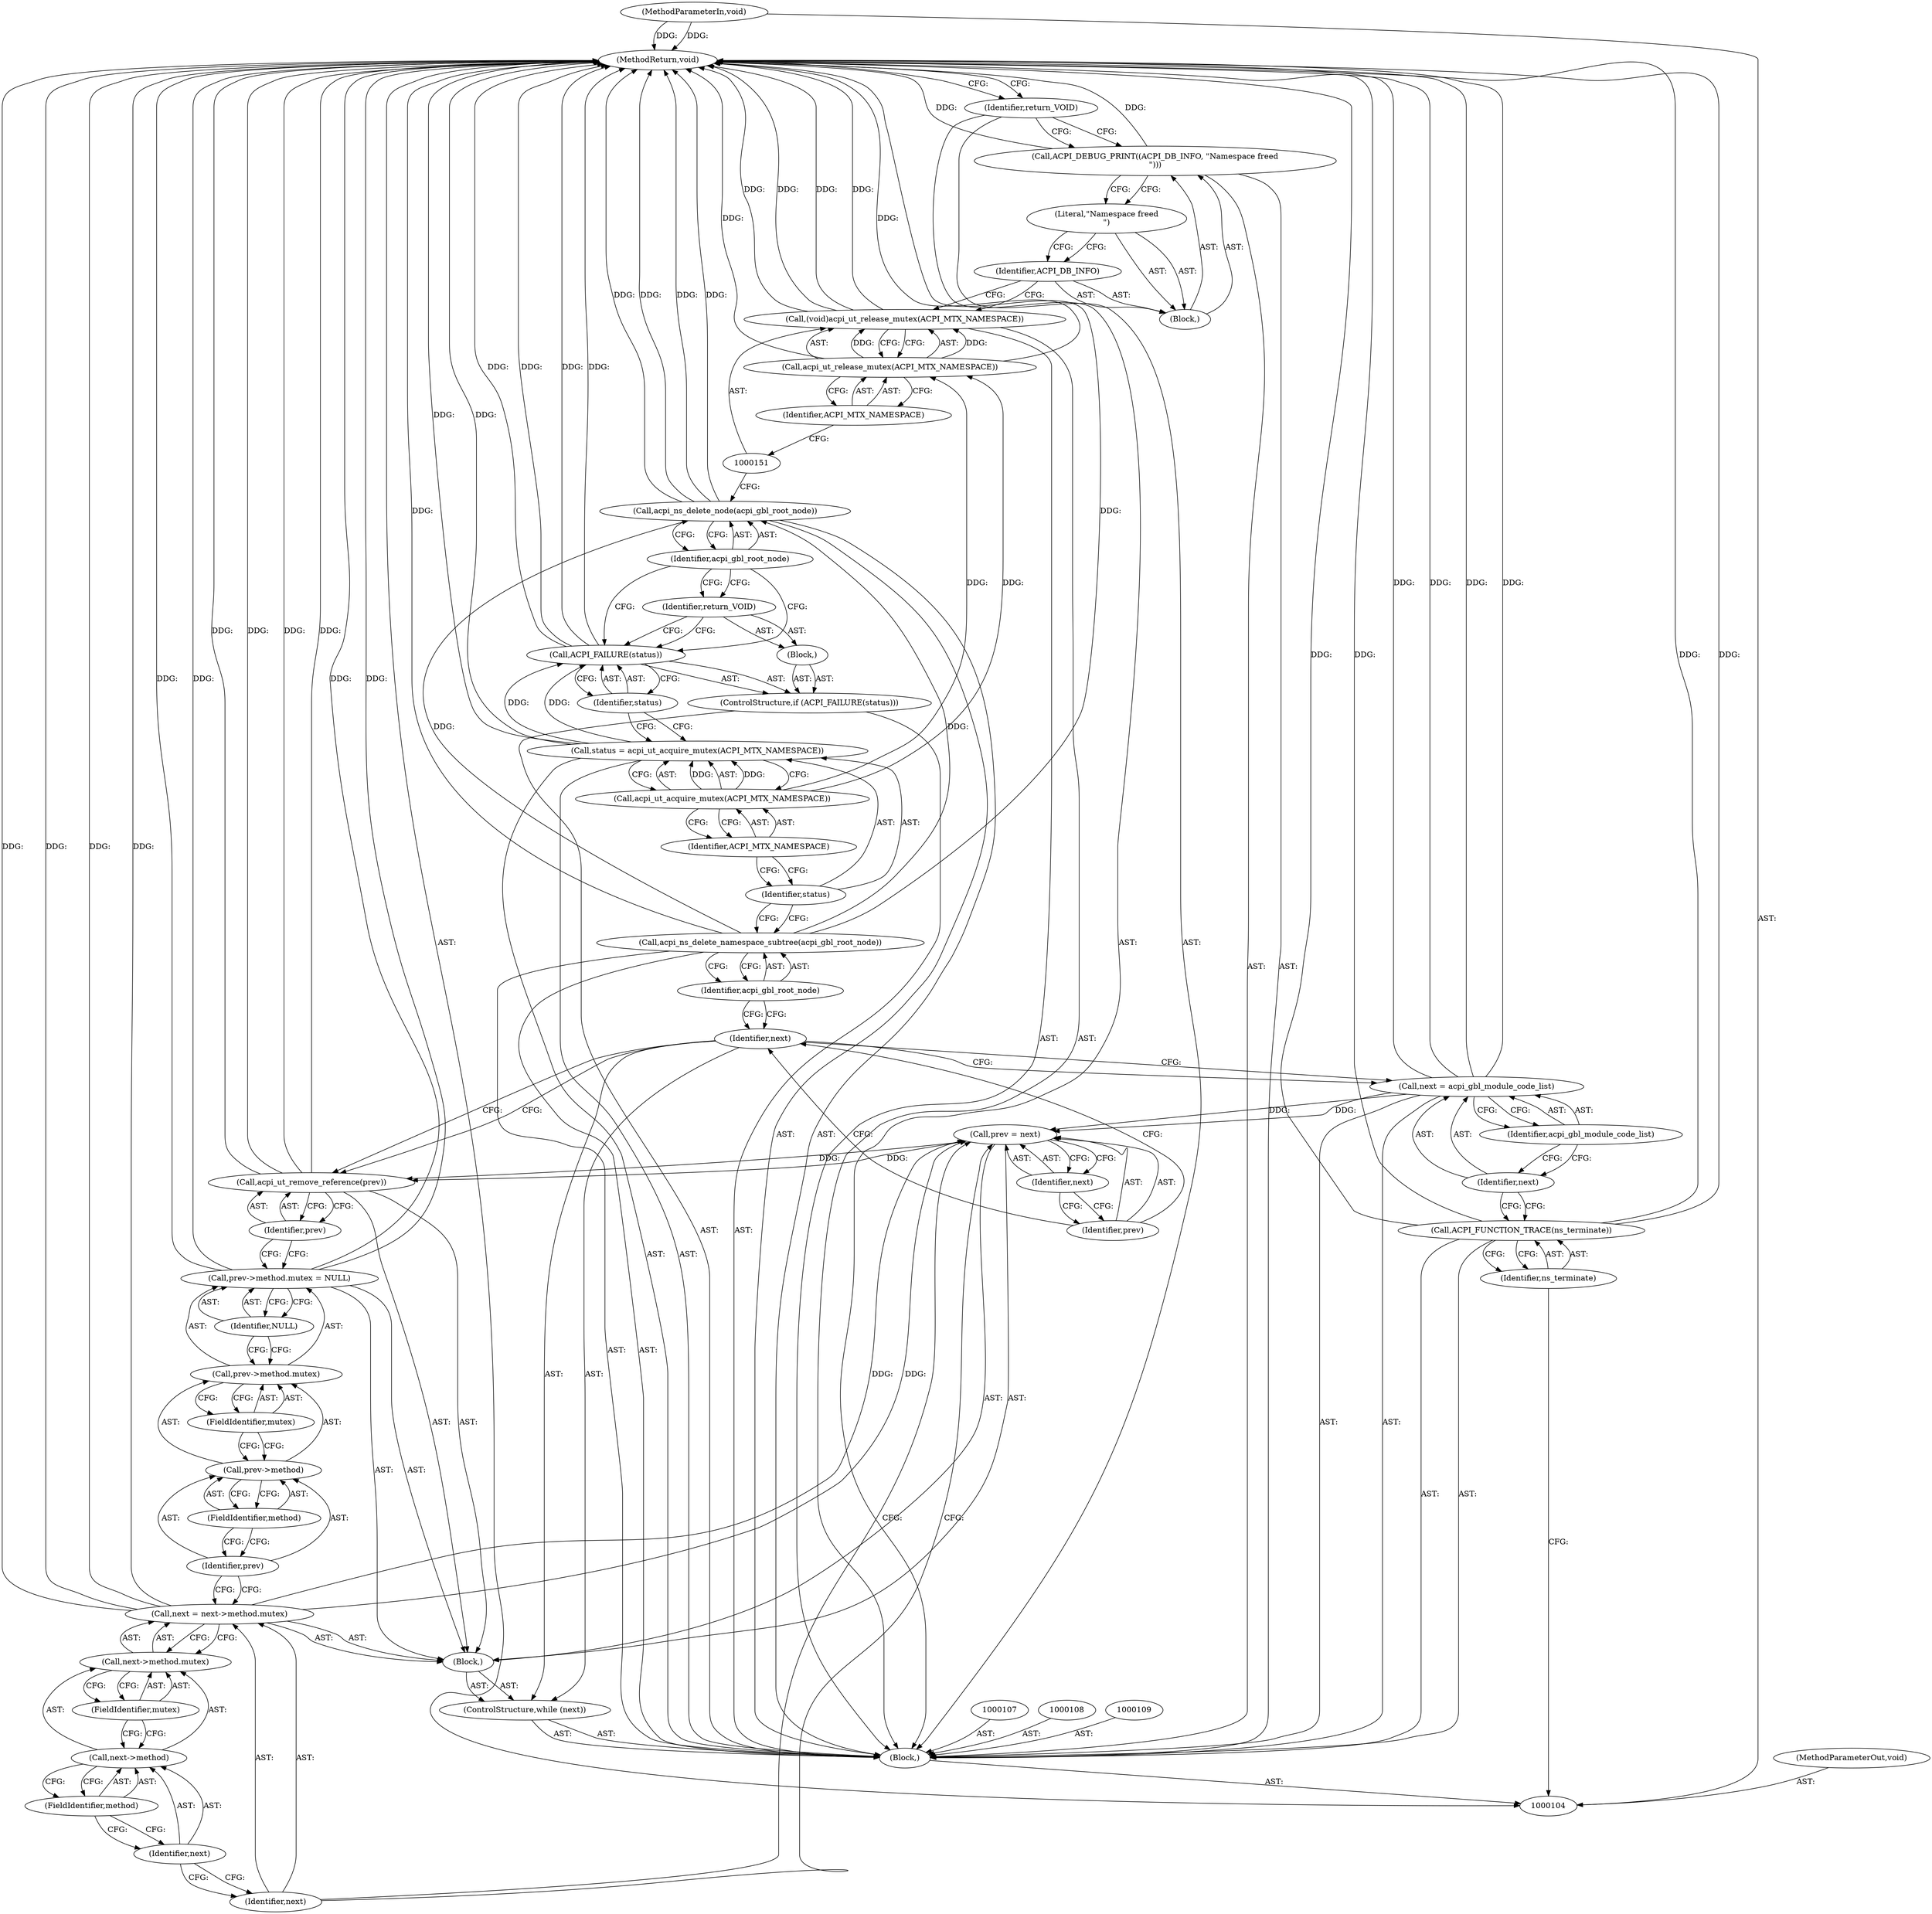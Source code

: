 digraph "0_linux_3b2d69114fefa474fca542e51119036dceb4aa6f" {
"1000159" [label="(MethodReturn,void)"];
"1000105" [label="(MethodParameterIn,void)"];
"1000218" [label="(MethodParameterOut,void)"];
"1000112" [label="(Call,next = acpi_gbl_module_code_list)"];
"1000113" [label="(Identifier,next)"];
"1000114" [label="(Identifier,acpi_gbl_module_code_list)"];
"1000115" [label="(ControlStructure,while (next))"];
"1000117" [label="(Block,)"];
"1000116" [label="(Identifier,next)"];
"1000118" [label="(Call,prev = next)"];
"1000119" [label="(Identifier,prev)"];
"1000120" [label="(Identifier,next)"];
"1000126" [label="(FieldIdentifier,method)"];
"1000121" [label="(Call,next = next->method.mutex)"];
"1000122" [label="(Identifier,next)"];
"1000127" [label="(FieldIdentifier,mutex)"];
"1000123" [label="(Call,next->method.mutex)"];
"1000124" [label="(Call,next->method)"];
"1000125" [label="(Identifier,next)"];
"1000133" [label="(FieldIdentifier,mutex)"];
"1000128" [label="(Call,prev->method.mutex = NULL)"];
"1000129" [label="(Call,prev->method.mutex)"];
"1000130" [label="(Call,prev->method)"];
"1000131" [label="(Identifier,prev)"];
"1000134" [label="(Identifier,NULL)"];
"1000132" [label="(FieldIdentifier,method)"];
"1000135" [label="(Call,acpi_ut_remove_reference(prev))"];
"1000136" [label="(Identifier,prev)"];
"1000106" [label="(Block,)"];
"1000137" [label="(Call,acpi_ns_delete_namespace_subtree(acpi_gbl_root_node))"];
"1000138" [label="(Identifier,acpi_gbl_root_node)"];
"1000139" [label="(Call,status = acpi_ut_acquire_mutex(ACPI_MTX_NAMESPACE))"];
"1000140" [label="(Identifier,status)"];
"1000141" [label="(Call,acpi_ut_acquire_mutex(ACPI_MTX_NAMESPACE))"];
"1000142" [label="(Identifier,ACPI_MTX_NAMESPACE)"];
"1000143" [label="(ControlStructure,if (ACPI_FAILURE(status)))"];
"1000145" [label="(Identifier,status)"];
"1000146" [label="(Block,)"];
"1000144" [label="(Call,ACPI_FAILURE(status))"];
"1000147" [label="(Identifier,return_VOID)"];
"1000148" [label="(Call,acpi_ns_delete_node(acpi_gbl_root_node))"];
"1000149" [label="(Identifier,acpi_gbl_root_node)"];
"1000150" [label="(Call,(void)acpi_ut_release_mutex(ACPI_MTX_NAMESPACE))"];
"1000153" [label="(Identifier,ACPI_MTX_NAMESPACE)"];
"1000152" [label="(Call,acpi_ut_release_mutex(ACPI_MTX_NAMESPACE))"];
"1000154" [label="(Call,ACPI_DEBUG_PRINT((ACPI_DB_INFO, \"Namespace freed\n\")))"];
"1000155" [label="(Block,)"];
"1000156" [label="(Identifier,ACPI_DB_INFO)"];
"1000157" [label="(Literal,\"Namespace freed\n\")"];
"1000158" [label="(Identifier,return_VOID)"];
"1000110" [label="(Call,ACPI_FUNCTION_TRACE(ns_terminate))"];
"1000111" [label="(Identifier,ns_terminate)"];
"1000159" -> "1000104"  [label="AST: "];
"1000159" -> "1000158"  [label="CFG: "];
"1000105" -> "1000159"  [label="DDG: "];
"1000112" -> "1000159"  [label="DDG: "];
"1000112" -> "1000159"  [label="DDG: "];
"1000150" -> "1000159"  [label="DDG: "];
"1000150" -> "1000159"  [label="DDG: "];
"1000152" -> "1000159"  [label="DDG: "];
"1000154" -> "1000159"  [label="DDG: "];
"1000110" -> "1000159"  [label="DDG: "];
"1000110" -> "1000159"  [label="DDG: "];
"1000137" -> "1000159"  [label="DDG: "];
"1000121" -> "1000159"  [label="DDG: "];
"1000121" -> "1000159"  [label="DDG: "];
"1000139" -> "1000159"  [label="DDG: "];
"1000128" -> "1000159"  [label="DDG: "];
"1000128" -> "1000159"  [label="DDG: "];
"1000144" -> "1000159"  [label="DDG: "];
"1000144" -> "1000159"  [label="DDG: "];
"1000148" -> "1000159"  [label="DDG: "];
"1000148" -> "1000159"  [label="DDG: "];
"1000135" -> "1000159"  [label="DDG: "];
"1000135" -> "1000159"  [label="DDG: "];
"1000105" -> "1000104"  [label="AST: "];
"1000105" -> "1000159"  [label="DDG: "];
"1000218" -> "1000104"  [label="AST: "];
"1000112" -> "1000106"  [label="AST: "];
"1000112" -> "1000114"  [label="CFG: "];
"1000113" -> "1000112"  [label="AST: "];
"1000114" -> "1000112"  [label="AST: "];
"1000116" -> "1000112"  [label="CFG: "];
"1000112" -> "1000159"  [label="DDG: "];
"1000112" -> "1000159"  [label="DDG: "];
"1000112" -> "1000118"  [label="DDG: "];
"1000113" -> "1000112"  [label="AST: "];
"1000113" -> "1000110"  [label="CFG: "];
"1000114" -> "1000113"  [label="CFG: "];
"1000114" -> "1000112"  [label="AST: "];
"1000114" -> "1000113"  [label="CFG: "];
"1000112" -> "1000114"  [label="CFG: "];
"1000115" -> "1000106"  [label="AST: "];
"1000116" -> "1000115"  [label="AST: "];
"1000117" -> "1000115"  [label="AST: "];
"1000117" -> "1000115"  [label="AST: "];
"1000118" -> "1000117"  [label="AST: "];
"1000121" -> "1000117"  [label="AST: "];
"1000128" -> "1000117"  [label="AST: "];
"1000135" -> "1000117"  [label="AST: "];
"1000116" -> "1000115"  [label="AST: "];
"1000116" -> "1000135"  [label="CFG: "];
"1000116" -> "1000112"  [label="CFG: "];
"1000119" -> "1000116"  [label="CFG: "];
"1000138" -> "1000116"  [label="CFG: "];
"1000118" -> "1000117"  [label="AST: "];
"1000118" -> "1000120"  [label="CFG: "];
"1000119" -> "1000118"  [label="AST: "];
"1000120" -> "1000118"  [label="AST: "];
"1000122" -> "1000118"  [label="CFG: "];
"1000112" -> "1000118"  [label="DDG: "];
"1000121" -> "1000118"  [label="DDG: "];
"1000118" -> "1000135"  [label="DDG: "];
"1000119" -> "1000118"  [label="AST: "];
"1000119" -> "1000116"  [label="CFG: "];
"1000120" -> "1000119"  [label="CFG: "];
"1000120" -> "1000118"  [label="AST: "];
"1000120" -> "1000119"  [label="CFG: "];
"1000118" -> "1000120"  [label="CFG: "];
"1000126" -> "1000124"  [label="AST: "];
"1000126" -> "1000125"  [label="CFG: "];
"1000124" -> "1000126"  [label="CFG: "];
"1000121" -> "1000117"  [label="AST: "];
"1000121" -> "1000123"  [label="CFG: "];
"1000122" -> "1000121"  [label="AST: "];
"1000123" -> "1000121"  [label="AST: "];
"1000131" -> "1000121"  [label="CFG: "];
"1000121" -> "1000159"  [label="DDG: "];
"1000121" -> "1000159"  [label="DDG: "];
"1000121" -> "1000118"  [label="DDG: "];
"1000122" -> "1000121"  [label="AST: "];
"1000122" -> "1000118"  [label="CFG: "];
"1000125" -> "1000122"  [label="CFG: "];
"1000127" -> "1000123"  [label="AST: "];
"1000127" -> "1000124"  [label="CFG: "];
"1000123" -> "1000127"  [label="CFG: "];
"1000123" -> "1000121"  [label="AST: "];
"1000123" -> "1000127"  [label="CFG: "];
"1000124" -> "1000123"  [label="AST: "];
"1000127" -> "1000123"  [label="AST: "];
"1000121" -> "1000123"  [label="CFG: "];
"1000124" -> "1000123"  [label="AST: "];
"1000124" -> "1000126"  [label="CFG: "];
"1000125" -> "1000124"  [label="AST: "];
"1000126" -> "1000124"  [label="AST: "];
"1000127" -> "1000124"  [label="CFG: "];
"1000125" -> "1000124"  [label="AST: "];
"1000125" -> "1000122"  [label="CFG: "];
"1000126" -> "1000125"  [label="CFG: "];
"1000133" -> "1000129"  [label="AST: "];
"1000133" -> "1000130"  [label="CFG: "];
"1000129" -> "1000133"  [label="CFG: "];
"1000128" -> "1000117"  [label="AST: "];
"1000128" -> "1000134"  [label="CFG: "];
"1000129" -> "1000128"  [label="AST: "];
"1000134" -> "1000128"  [label="AST: "];
"1000136" -> "1000128"  [label="CFG: "];
"1000128" -> "1000159"  [label="DDG: "];
"1000128" -> "1000159"  [label="DDG: "];
"1000129" -> "1000128"  [label="AST: "];
"1000129" -> "1000133"  [label="CFG: "];
"1000130" -> "1000129"  [label="AST: "];
"1000133" -> "1000129"  [label="AST: "];
"1000134" -> "1000129"  [label="CFG: "];
"1000130" -> "1000129"  [label="AST: "];
"1000130" -> "1000132"  [label="CFG: "];
"1000131" -> "1000130"  [label="AST: "];
"1000132" -> "1000130"  [label="AST: "];
"1000133" -> "1000130"  [label="CFG: "];
"1000131" -> "1000130"  [label="AST: "];
"1000131" -> "1000121"  [label="CFG: "];
"1000132" -> "1000131"  [label="CFG: "];
"1000134" -> "1000128"  [label="AST: "];
"1000134" -> "1000129"  [label="CFG: "];
"1000128" -> "1000134"  [label="CFG: "];
"1000132" -> "1000130"  [label="AST: "];
"1000132" -> "1000131"  [label="CFG: "];
"1000130" -> "1000132"  [label="CFG: "];
"1000135" -> "1000117"  [label="AST: "];
"1000135" -> "1000136"  [label="CFG: "];
"1000136" -> "1000135"  [label="AST: "];
"1000116" -> "1000135"  [label="CFG: "];
"1000135" -> "1000159"  [label="DDG: "];
"1000135" -> "1000159"  [label="DDG: "];
"1000118" -> "1000135"  [label="DDG: "];
"1000136" -> "1000135"  [label="AST: "];
"1000136" -> "1000128"  [label="CFG: "];
"1000135" -> "1000136"  [label="CFG: "];
"1000106" -> "1000104"  [label="AST: "];
"1000107" -> "1000106"  [label="AST: "];
"1000108" -> "1000106"  [label="AST: "];
"1000109" -> "1000106"  [label="AST: "];
"1000110" -> "1000106"  [label="AST: "];
"1000112" -> "1000106"  [label="AST: "];
"1000115" -> "1000106"  [label="AST: "];
"1000137" -> "1000106"  [label="AST: "];
"1000139" -> "1000106"  [label="AST: "];
"1000143" -> "1000106"  [label="AST: "];
"1000148" -> "1000106"  [label="AST: "];
"1000150" -> "1000106"  [label="AST: "];
"1000154" -> "1000106"  [label="AST: "];
"1000158" -> "1000106"  [label="AST: "];
"1000137" -> "1000106"  [label="AST: "];
"1000137" -> "1000138"  [label="CFG: "];
"1000138" -> "1000137"  [label="AST: "];
"1000140" -> "1000137"  [label="CFG: "];
"1000137" -> "1000159"  [label="DDG: "];
"1000137" -> "1000148"  [label="DDG: "];
"1000138" -> "1000137"  [label="AST: "];
"1000138" -> "1000116"  [label="CFG: "];
"1000137" -> "1000138"  [label="CFG: "];
"1000139" -> "1000106"  [label="AST: "];
"1000139" -> "1000141"  [label="CFG: "];
"1000140" -> "1000139"  [label="AST: "];
"1000141" -> "1000139"  [label="AST: "];
"1000145" -> "1000139"  [label="CFG: "];
"1000139" -> "1000159"  [label="DDG: "];
"1000141" -> "1000139"  [label="DDG: "];
"1000139" -> "1000144"  [label="DDG: "];
"1000140" -> "1000139"  [label="AST: "];
"1000140" -> "1000137"  [label="CFG: "];
"1000142" -> "1000140"  [label="CFG: "];
"1000141" -> "1000139"  [label="AST: "];
"1000141" -> "1000142"  [label="CFG: "];
"1000142" -> "1000141"  [label="AST: "];
"1000139" -> "1000141"  [label="CFG: "];
"1000141" -> "1000139"  [label="DDG: "];
"1000141" -> "1000152"  [label="DDG: "];
"1000142" -> "1000141"  [label="AST: "];
"1000142" -> "1000140"  [label="CFG: "];
"1000141" -> "1000142"  [label="CFG: "];
"1000143" -> "1000106"  [label="AST: "];
"1000144" -> "1000143"  [label="AST: "];
"1000146" -> "1000143"  [label="AST: "];
"1000145" -> "1000144"  [label="AST: "];
"1000145" -> "1000139"  [label="CFG: "];
"1000144" -> "1000145"  [label="CFG: "];
"1000146" -> "1000143"  [label="AST: "];
"1000147" -> "1000146"  [label="AST: "];
"1000144" -> "1000143"  [label="AST: "];
"1000144" -> "1000145"  [label="CFG: "];
"1000145" -> "1000144"  [label="AST: "];
"1000147" -> "1000144"  [label="CFG: "];
"1000149" -> "1000144"  [label="CFG: "];
"1000144" -> "1000159"  [label="DDG: "];
"1000144" -> "1000159"  [label="DDG: "];
"1000139" -> "1000144"  [label="DDG: "];
"1000147" -> "1000146"  [label="AST: "];
"1000147" -> "1000144"  [label="CFG: "];
"1000149" -> "1000147"  [label="CFG: "];
"1000148" -> "1000106"  [label="AST: "];
"1000148" -> "1000149"  [label="CFG: "];
"1000149" -> "1000148"  [label="AST: "];
"1000151" -> "1000148"  [label="CFG: "];
"1000148" -> "1000159"  [label="DDG: "];
"1000148" -> "1000159"  [label="DDG: "];
"1000137" -> "1000148"  [label="DDG: "];
"1000149" -> "1000148"  [label="AST: "];
"1000149" -> "1000147"  [label="CFG: "];
"1000149" -> "1000144"  [label="CFG: "];
"1000148" -> "1000149"  [label="CFG: "];
"1000150" -> "1000106"  [label="AST: "];
"1000150" -> "1000152"  [label="CFG: "];
"1000151" -> "1000150"  [label="AST: "];
"1000152" -> "1000150"  [label="AST: "];
"1000156" -> "1000150"  [label="CFG: "];
"1000150" -> "1000159"  [label="DDG: "];
"1000150" -> "1000159"  [label="DDG: "];
"1000152" -> "1000150"  [label="DDG: "];
"1000153" -> "1000152"  [label="AST: "];
"1000153" -> "1000151"  [label="CFG: "];
"1000152" -> "1000153"  [label="CFG: "];
"1000152" -> "1000150"  [label="AST: "];
"1000152" -> "1000153"  [label="CFG: "];
"1000153" -> "1000152"  [label="AST: "];
"1000150" -> "1000152"  [label="CFG: "];
"1000152" -> "1000159"  [label="DDG: "];
"1000152" -> "1000150"  [label="DDG: "];
"1000141" -> "1000152"  [label="DDG: "];
"1000154" -> "1000106"  [label="AST: "];
"1000154" -> "1000157"  [label="CFG: "];
"1000155" -> "1000154"  [label="AST: "];
"1000158" -> "1000154"  [label="CFG: "];
"1000154" -> "1000159"  [label="DDG: "];
"1000155" -> "1000154"  [label="AST: "];
"1000156" -> "1000155"  [label="AST: "];
"1000157" -> "1000155"  [label="AST: "];
"1000156" -> "1000155"  [label="AST: "];
"1000156" -> "1000150"  [label="CFG: "];
"1000157" -> "1000156"  [label="CFG: "];
"1000157" -> "1000155"  [label="AST: "];
"1000157" -> "1000156"  [label="CFG: "];
"1000154" -> "1000157"  [label="CFG: "];
"1000158" -> "1000106"  [label="AST: "];
"1000158" -> "1000154"  [label="CFG: "];
"1000159" -> "1000158"  [label="CFG: "];
"1000110" -> "1000106"  [label="AST: "];
"1000110" -> "1000111"  [label="CFG: "];
"1000111" -> "1000110"  [label="AST: "];
"1000113" -> "1000110"  [label="CFG: "];
"1000110" -> "1000159"  [label="DDG: "];
"1000110" -> "1000159"  [label="DDG: "];
"1000111" -> "1000110"  [label="AST: "];
"1000111" -> "1000104"  [label="CFG: "];
"1000110" -> "1000111"  [label="CFG: "];
}
